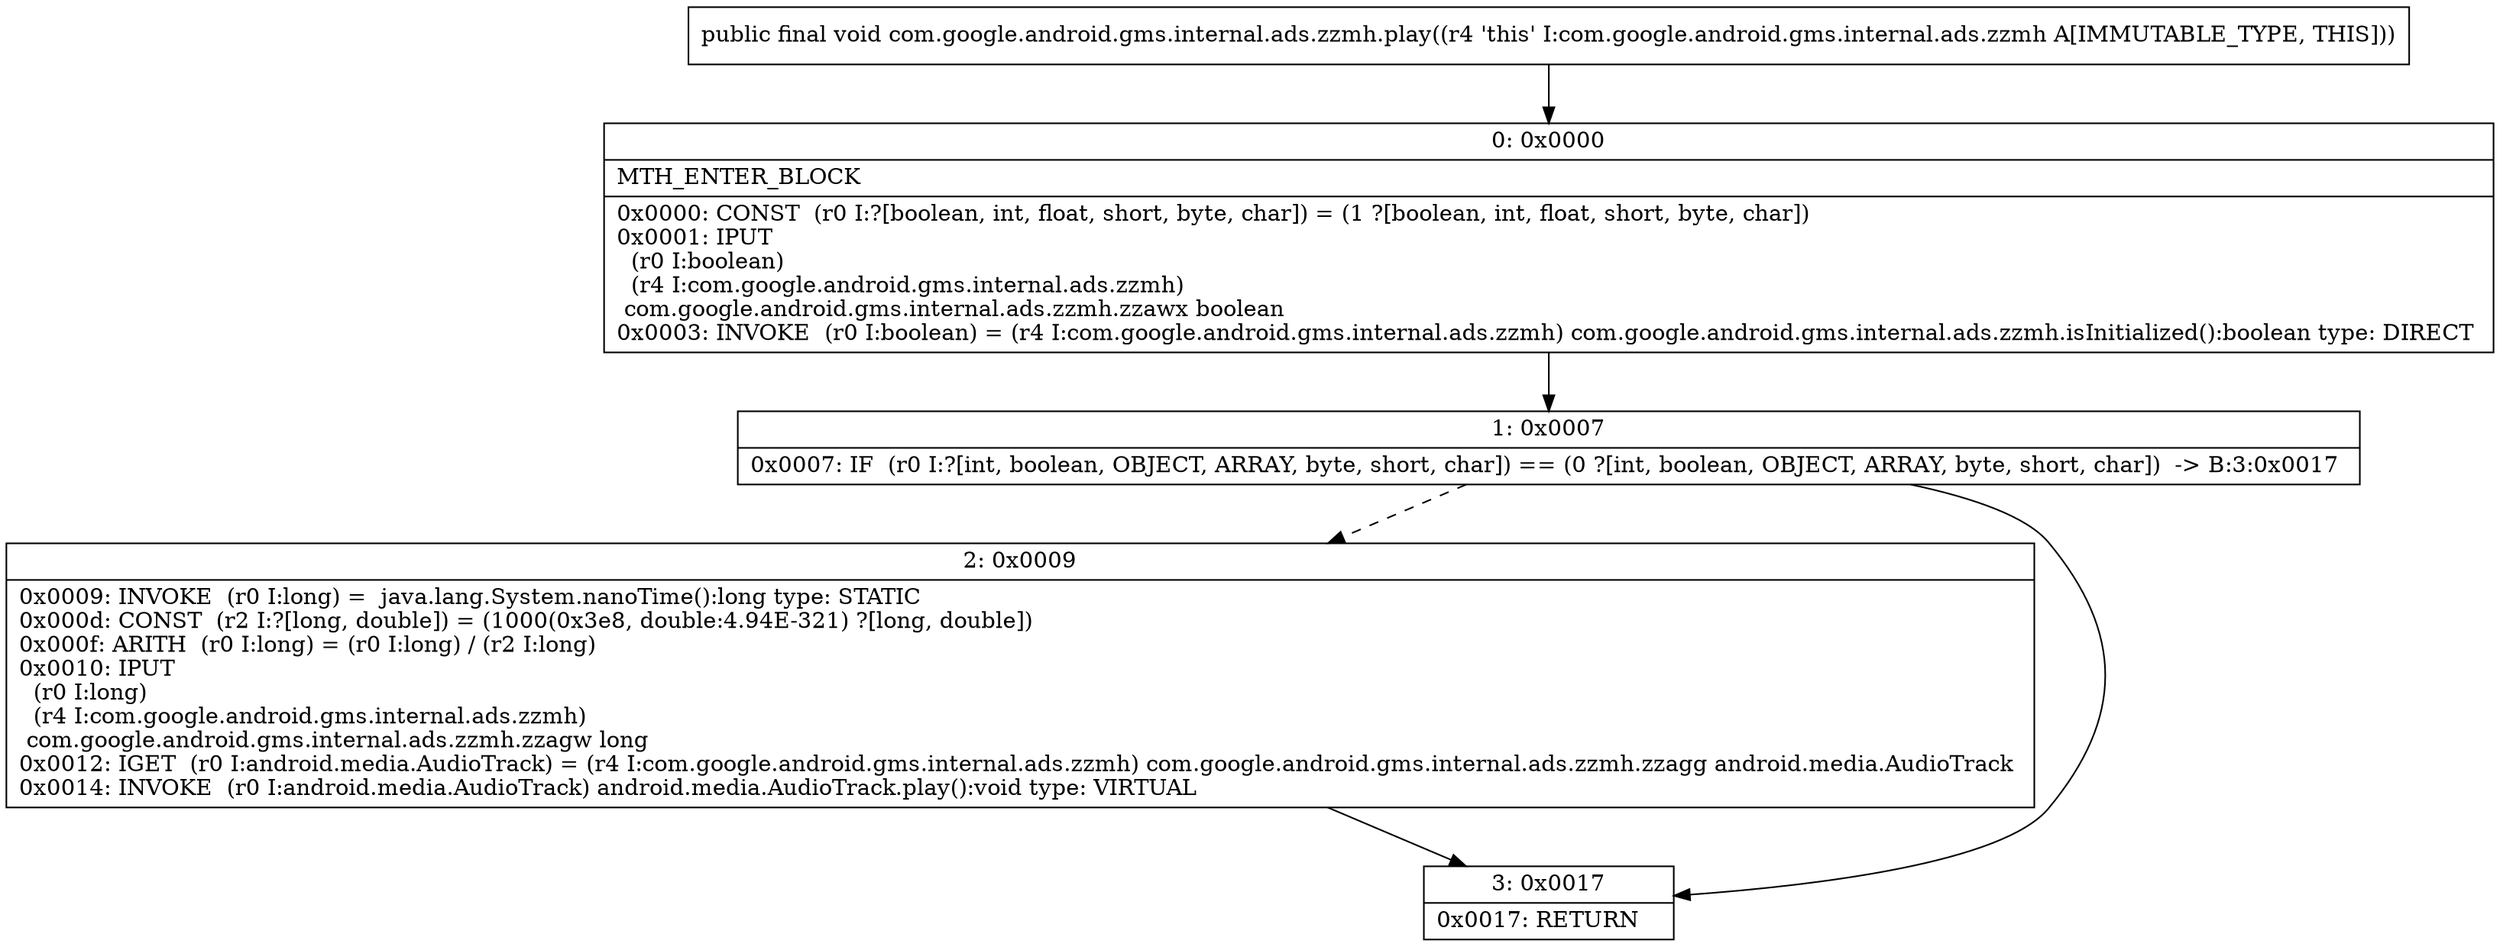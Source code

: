 digraph "CFG forcom.google.android.gms.internal.ads.zzmh.play()V" {
Node_0 [shape=record,label="{0\:\ 0x0000|MTH_ENTER_BLOCK\l|0x0000: CONST  (r0 I:?[boolean, int, float, short, byte, char]) = (1 ?[boolean, int, float, short, byte, char]) \l0x0001: IPUT  \l  (r0 I:boolean)\l  (r4 I:com.google.android.gms.internal.ads.zzmh)\l com.google.android.gms.internal.ads.zzmh.zzawx boolean \l0x0003: INVOKE  (r0 I:boolean) = (r4 I:com.google.android.gms.internal.ads.zzmh) com.google.android.gms.internal.ads.zzmh.isInitialized():boolean type: DIRECT \l}"];
Node_1 [shape=record,label="{1\:\ 0x0007|0x0007: IF  (r0 I:?[int, boolean, OBJECT, ARRAY, byte, short, char]) == (0 ?[int, boolean, OBJECT, ARRAY, byte, short, char])  \-\> B:3:0x0017 \l}"];
Node_2 [shape=record,label="{2\:\ 0x0009|0x0009: INVOKE  (r0 I:long) =  java.lang.System.nanoTime():long type: STATIC \l0x000d: CONST  (r2 I:?[long, double]) = (1000(0x3e8, double:4.94E\-321) ?[long, double]) \l0x000f: ARITH  (r0 I:long) = (r0 I:long) \/ (r2 I:long) \l0x0010: IPUT  \l  (r0 I:long)\l  (r4 I:com.google.android.gms.internal.ads.zzmh)\l com.google.android.gms.internal.ads.zzmh.zzagw long \l0x0012: IGET  (r0 I:android.media.AudioTrack) = (r4 I:com.google.android.gms.internal.ads.zzmh) com.google.android.gms.internal.ads.zzmh.zzagg android.media.AudioTrack \l0x0014: INVOKE  (r0 I:android.media.AudioTrack) android.media.AudioTrack.play():void type: VIRTUAL \l}"];
Node_3 [shape=record,label="{3\:\ 0x0017|0x0017: RETURN   \l}"];
MethodNode[shape=record,label="{public final void com.google.android.gms.internal.ads.zzmh.play((r4 'this' I:com.google.android.gms.internal.ads.zzmh A[IMMUTABLE_TYPE, THIS])) }"];
MethodNode -> Node_0;
Node_0 -> Node_1;
Node_1 -> Node_2[style=dashed];
Node_1 -> Node_3;
Node_2 -> Node_3;
}

